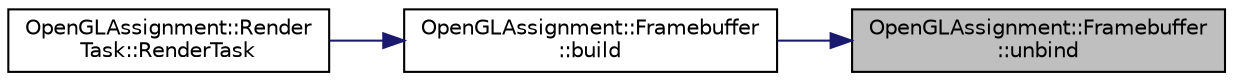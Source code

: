 digraph "OpenGLAssignment::Framebuffer::unbind"
{
 // LATEX_PDF_SIZE
  edge [fontname="Helvetica",fontsize="10",labelfontname="Helvetica",labelfontsize="10"];
  node [fontname="Helvetica",fontsize="10",shape=record];
  rankdir="RL";
  Node1 [label="OpenGLAssignment::Framebuffer\l::unbind",height=0.2,width=0.4,color="black", fillcolor="grey75", style="filled", fontcolor="black",tooltip="Unbinds the framebuffer before use it."];
  Node1 -> Node2 [dir="back",color="midnightblue",fontsize="10",style="solid",fontname="Helvetica"];
  Node2 [label="OpenGLAssignment::Framebuffer\l::build",height=0.2,width=0.4,color="black", fillcolor="white", style="filled",URL="$class_open_g_l_assignment_1_1_framebuffer.html#a2bf66607a2987d5931a3f15bd72e8675",tooltip="Generates the framebuffer."];
  Node2 -> Node3 [dir="back",color="midnightblue",fontsize="10",style="solid",fontname="Helvetica"];
  Node3 [label="OpenGLAssignment::Render\lTask::RenderTask",height=0.2,width=0.4,color="black", fillcolor="white", style="filled",URL="$class_open_g_l_assignment_1_1_render_task.html#acc84de7fa5ca0bcfb88dfe0139a14934",tooltip="Creates an instance."];
}
